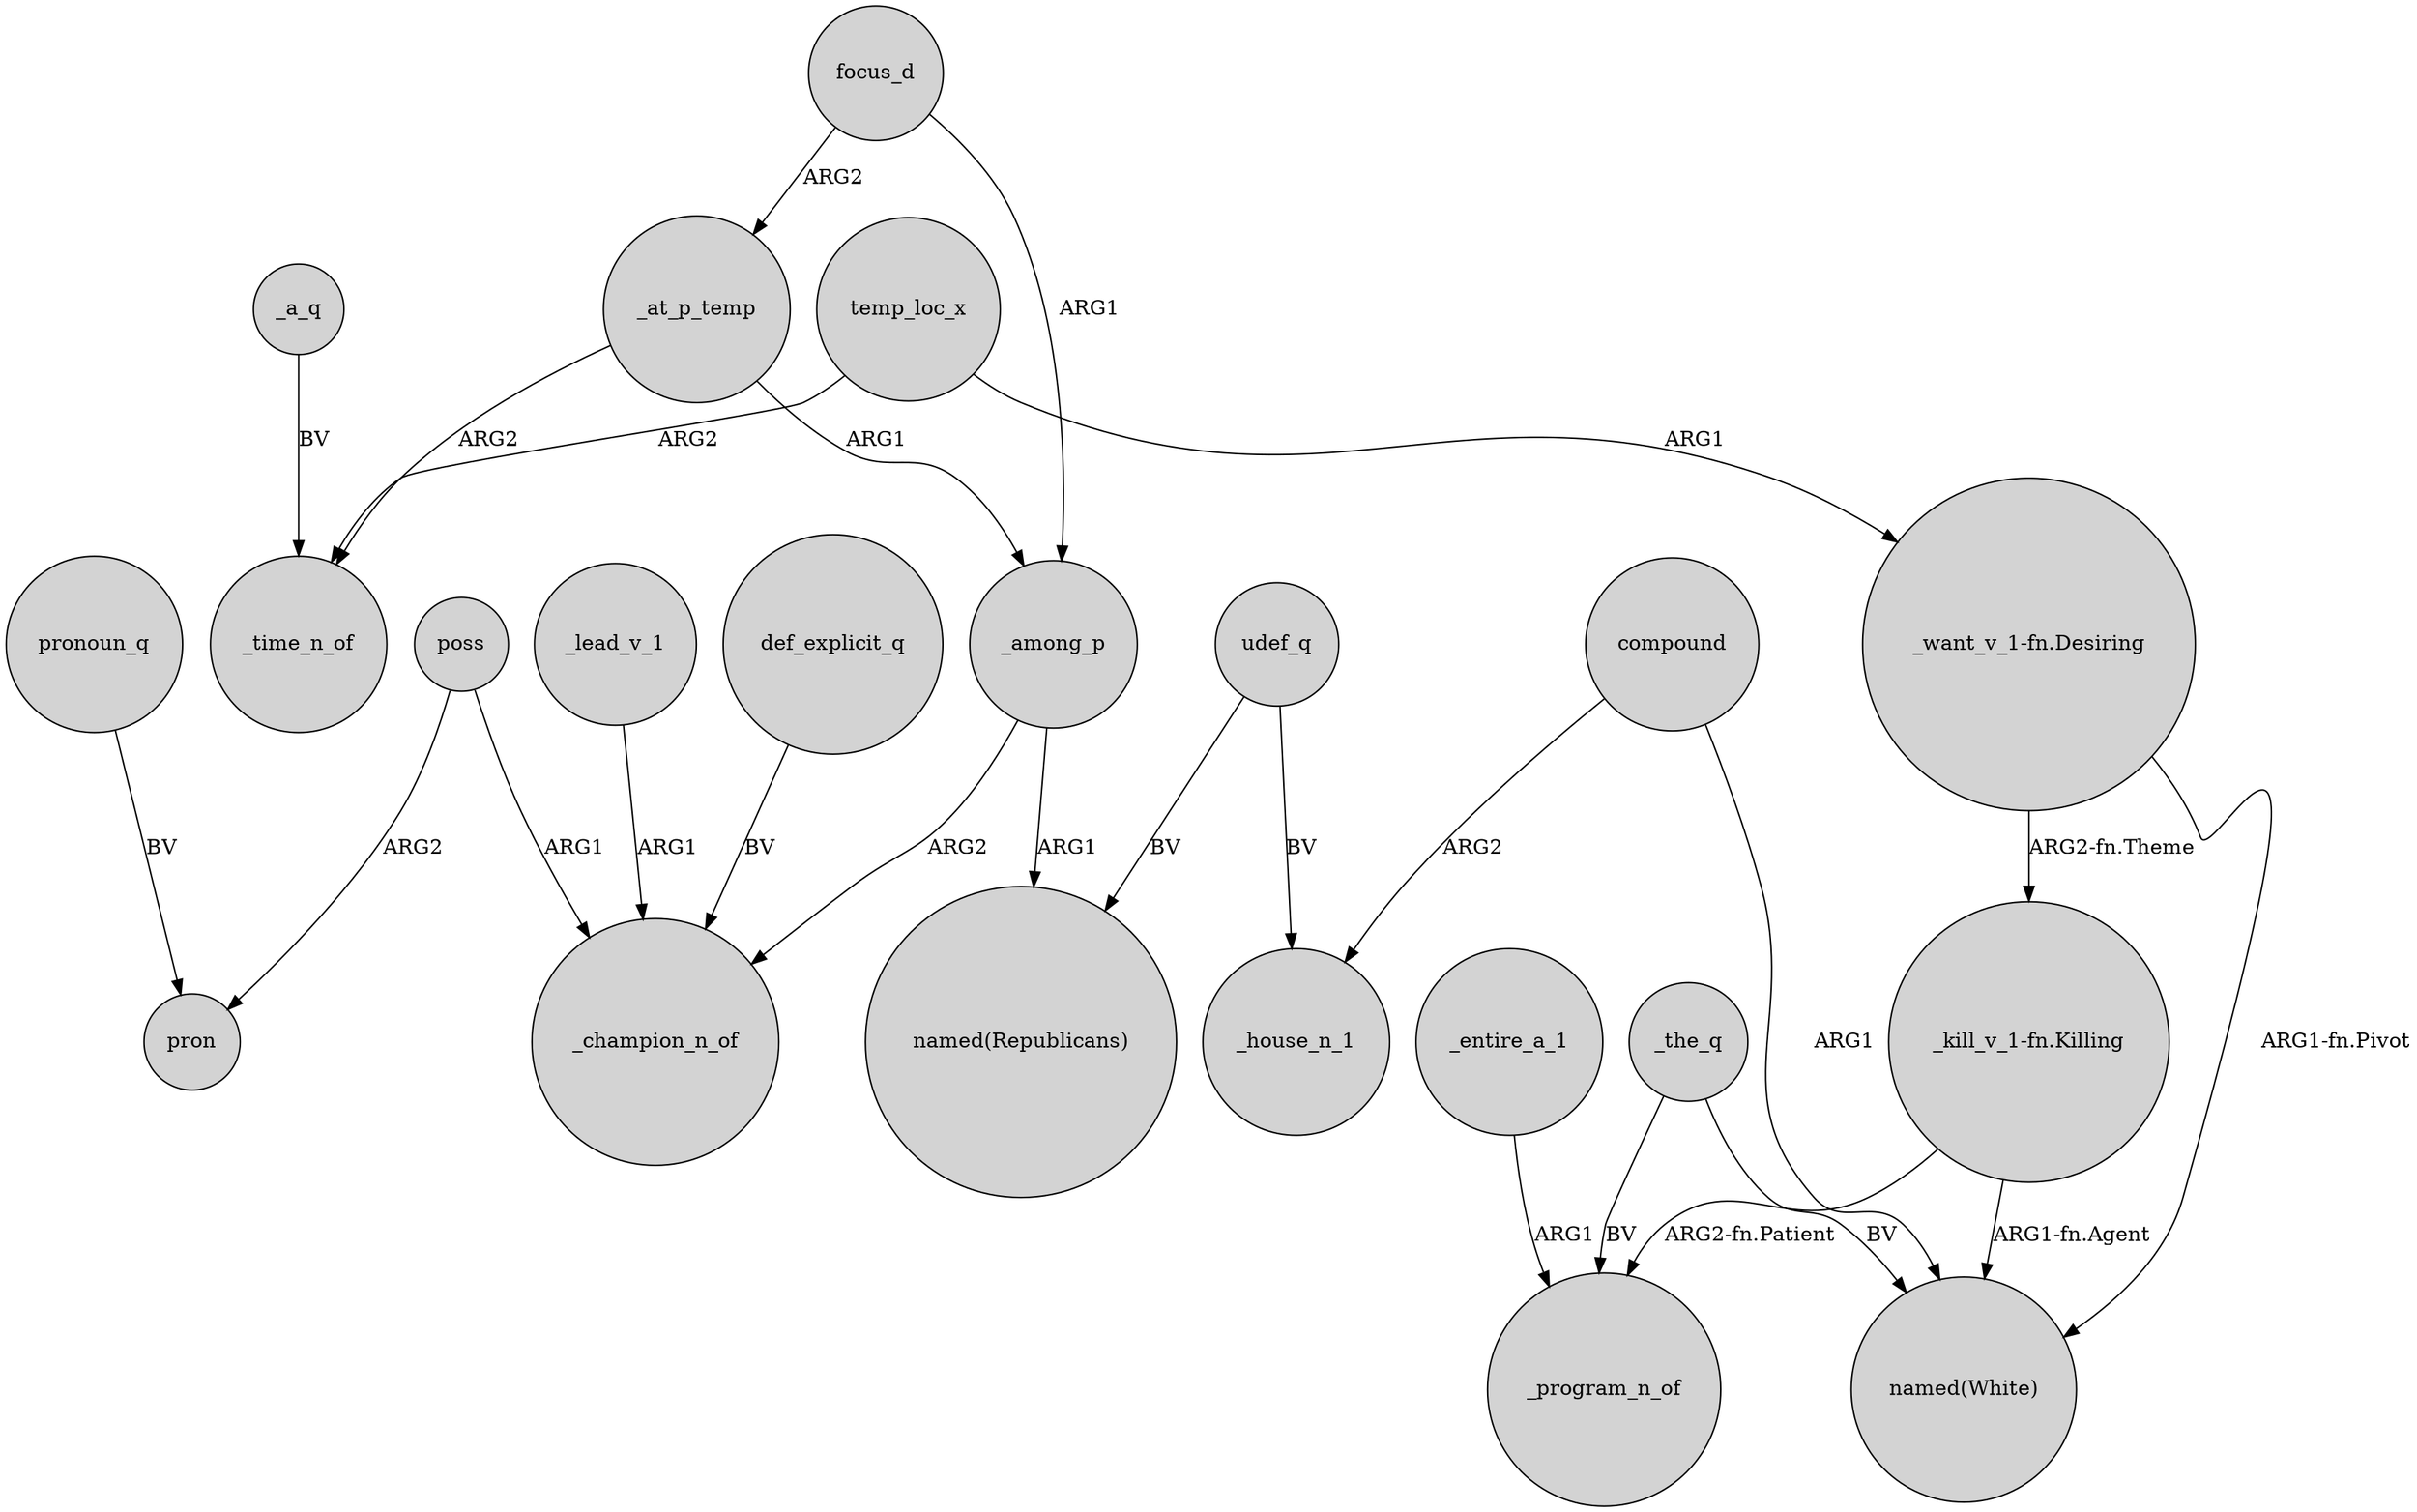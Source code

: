 digraph {
	node [shape=circle style=filled]
	focus_d -> _at_p_temp [label=ARG2]
	poss -> pron [label=ARG2]
	"_want_v_1-fn.Desiring" -> "_kill_v_1-fn.Killing" [label="ARG2-fn.Theme"]
	compound -> _house_n_1 [label=ARG2]
	"_kill_v_1-fn.Killing" -> _program_n_of [label="ARG2-fn.Patient"]
	_at_p_temp -> _among_p [label=ARG1]
	_entire_a_1 -> _program_n_of [label=ARG1]
	_at_p_temp -> _time_n_of [label=ARG2]
	_a_q -> _time_n_of [label=BV]
	_lead_v_1 -> _champion_n_of [label=ARG1]
	"_want_v_1-fn.Desiring" -> "named(White)" [label="ARG1-fn.Pivot"]
	udef_q -> _house_n_1 [label=BV]
	pronoun_q -> pron [label=BV]
	temp_loc_x -> "_want_v_1-fn.Desiring" [label=ARG1]
	_the_q -> "named(White)" [label=BV]
	temp_loc_x -> _time_n_of [label=ARG2]
	udef_q -> "named(Republicans)" [label=BV]
	_the_q -> _program_n_of [label=BV]
	_among_p -> "named(Republicans)" [label=ARG1]
	"_kill_v_1-fn.Killing" -> "named(White)" [label="ARG1-fn.Agent"]
	focus_d -> _among_p [label=ARG1]
	_among_p -> _champion_n_of [label=ARG2]
	def_explicit_q -> _champion_n_of [label=BV]
	compound -> "named(White)" [label=ARG1]
	poss -> _champion_n_of [label=ARG1]
}
